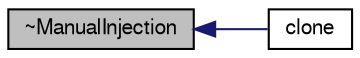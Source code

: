 digraph "~ManualInjection"
{
  bgcolor="transparent";
  edge [fontname="FreeSans",fontsize="10",labelfontname="FreeSans",labelfontsize="10"];
  node [fontname="FreeSans",fontsize="10",shape=record];
  rankdir="LR";
  Node11 [label="~ManualInjection",height=0.2,width=0.4,color="black", fillcolor="grey75", style="filled", fontcolor="black"];
  Node11 -> Node12 [dir="back",color="midnightblue",fontsize="10",style="solid",fontname="FreeSans"];
  Node12 [label="clone",height=0.2,width=0.4,color="black",URL="$a24086.html#ac6d7055f88f8ceb366a9f64d3ba635e0",tooltip="Construct and return a clone. "];
}
